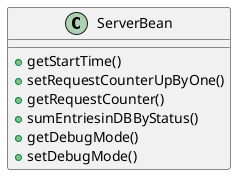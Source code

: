 
    @startuml
    class ServerBean {
        +getStartTime()
        +setRequestCounterUpByOne()
        +getRequestCounter()
        +sumEntriesinDBByStatus()
        +getDebugMode()
        +setDebugMode()
    }
    @enduml
    